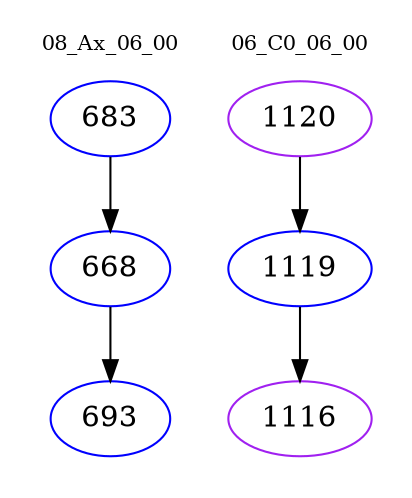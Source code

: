 digraph{
subgraph cluster_0 {
color = white
label = "08_Ax_06_00";
fontsize=10;
T0_683 [label="683", color="blue"]
T0_683 -> T0_668 [color="black"]
T0_668 [label="668", color="blue"]
T0_668 -> T0_693 [color="black"]
T0_693 [label="693", color="blue"]
}
subgraph cluster_1 {
color = white
label = "06_C0_06_00";
fontsize=10;
T1_1120 [label="1120", color="purple"]
T1_1120 -> T1_1119 [color="black"]
T1_1119 [label="1119", color="blue"]
T1_1119 -> T1_1116 [color="black"]
T1_1116 [label="1116", color="purple"]
}
}
